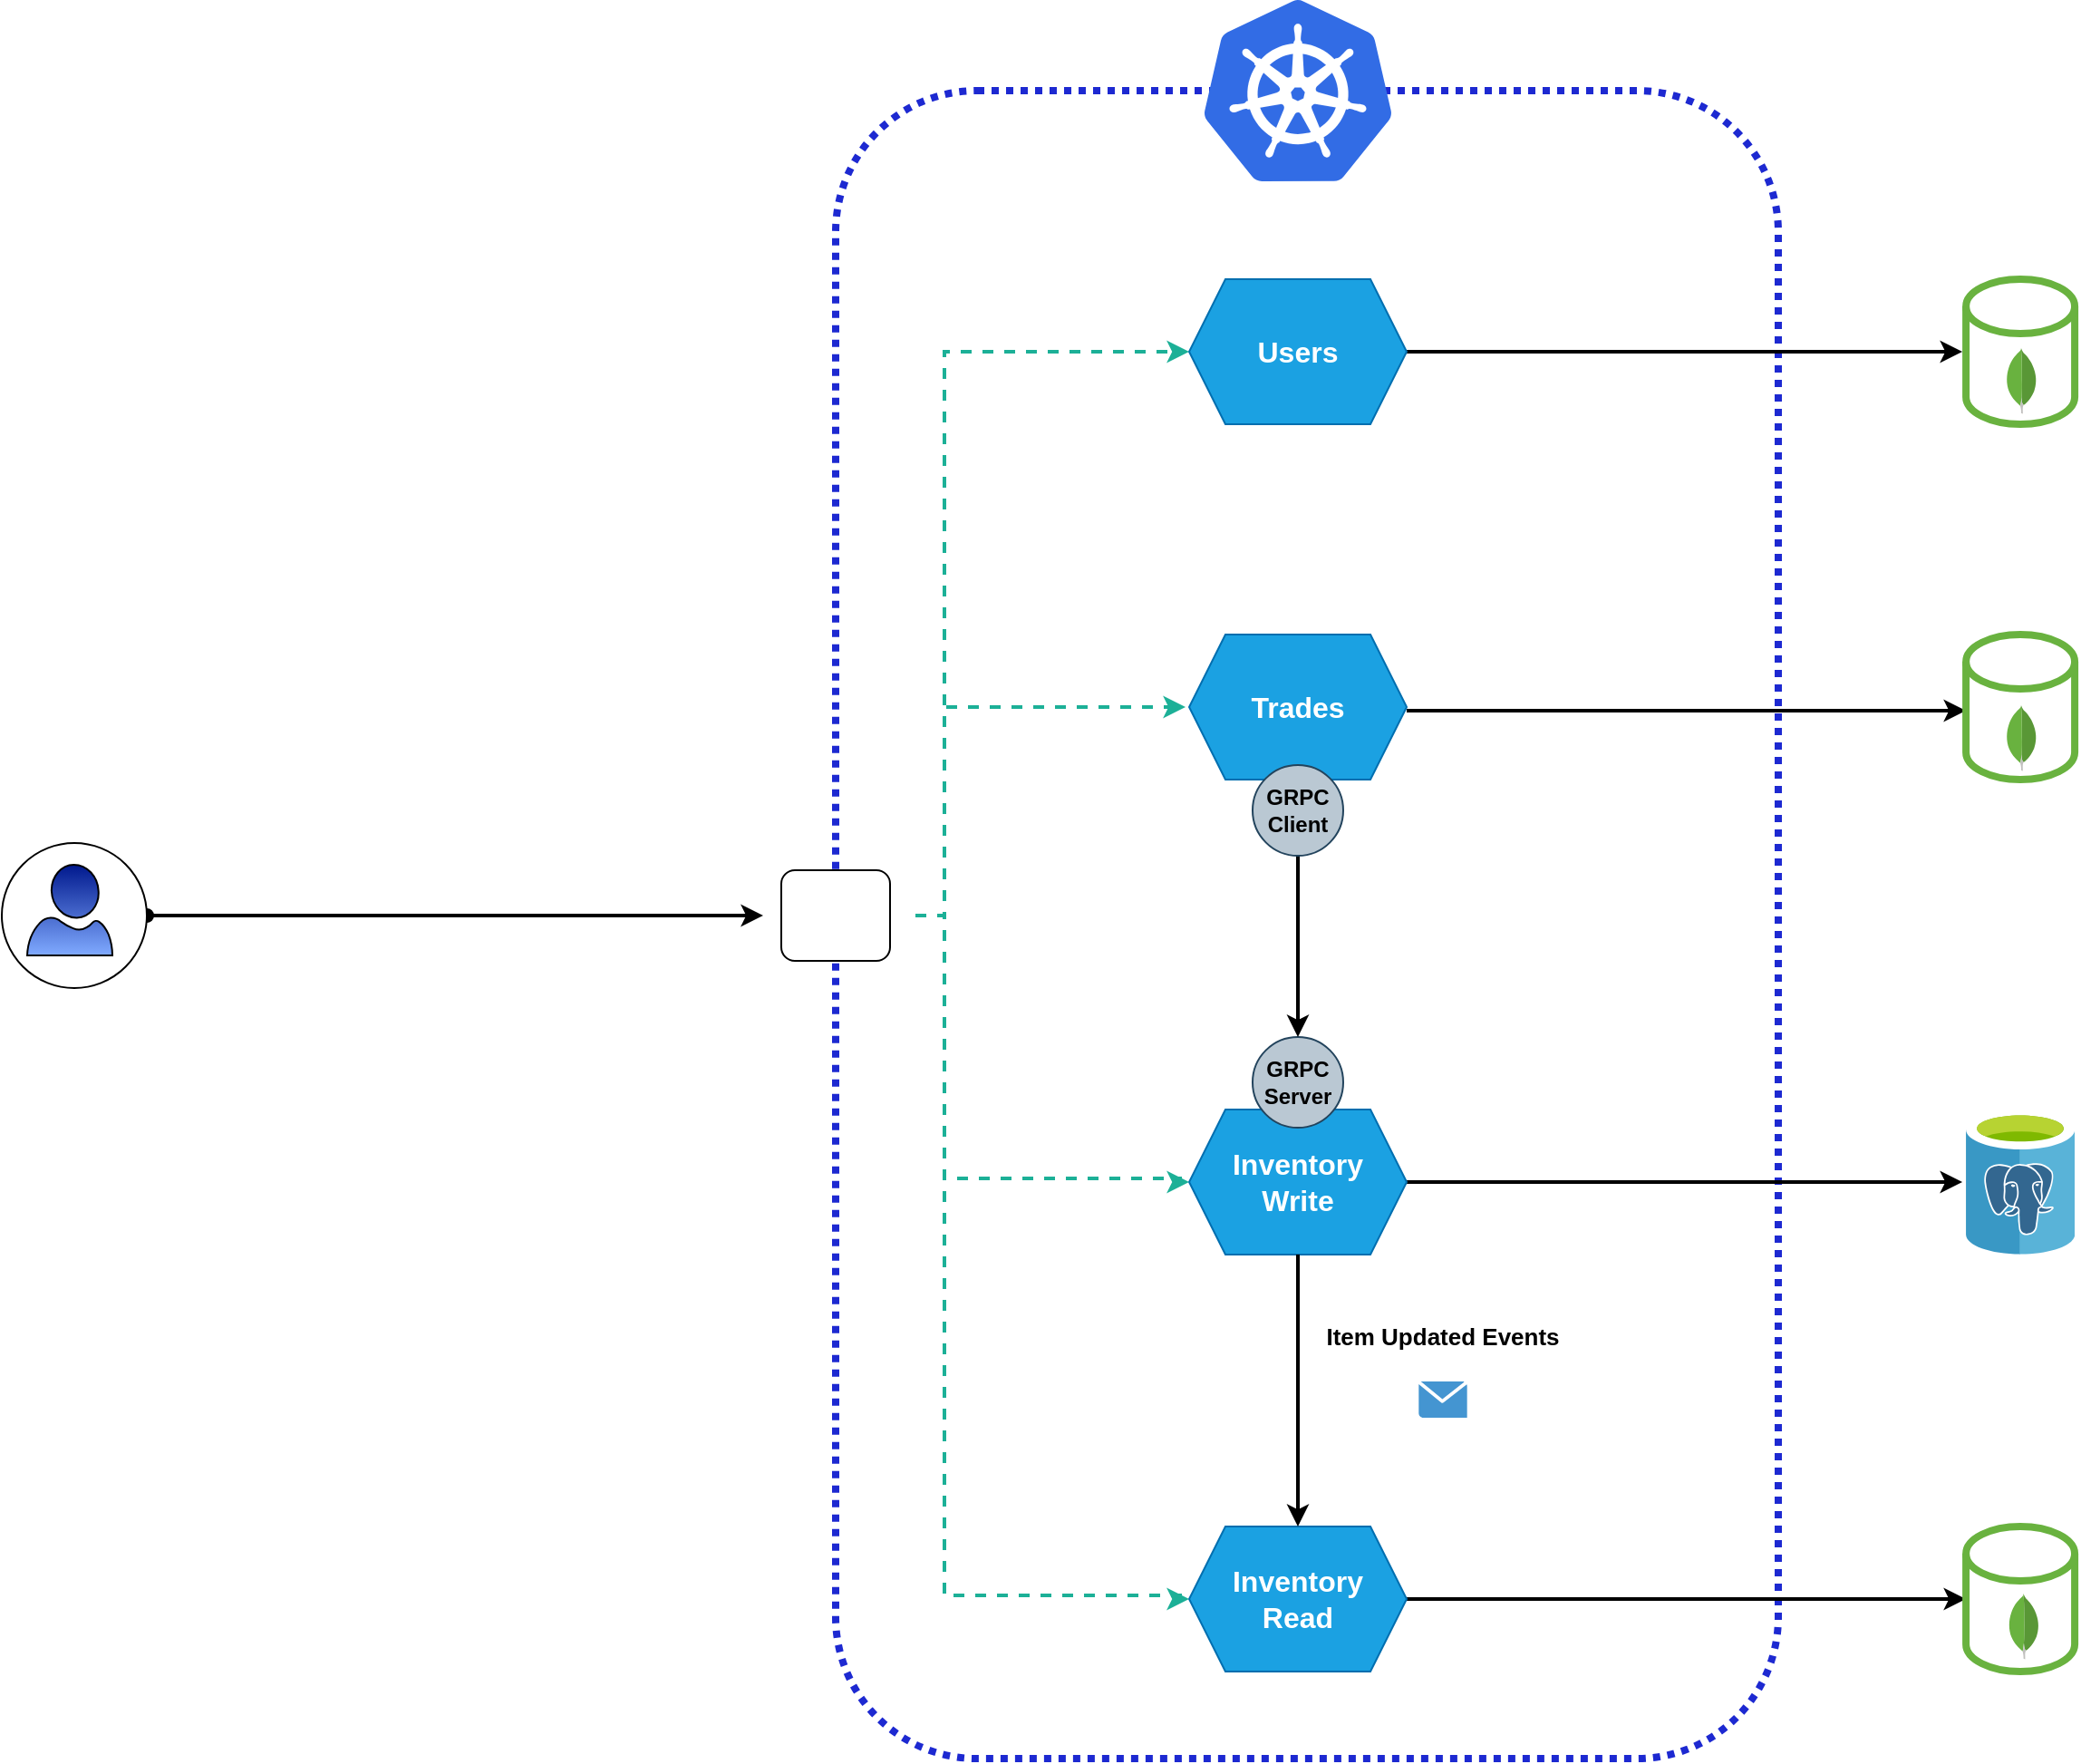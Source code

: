 <mxfile version="14.9.5" type="device"><diagram id="OV_oqk8nLL00V7bC4R4S" name="Page-1"><mxGraphModel dx="2912" dy="794" grid="1" gridSize="10" guides="1" tooltips="1" connect="1" arrows="1" fold="1" page="1" pageScale="1" pageWidth="850" pageHeight="1100" math="0" shadow="0"><root><mxCell id="0"/><mxCell id="1" parent="0"/><mxCell id="5NUZho7zxTxa5QZaJ8Wq-13" value="" style="rounded=1;whiteSpace=wrap;html=1;labelBackgroundColor=#FF6E26;sketch=0;fontColor=#FF6229;strokeWidth=4;dashed=1;fillColor=none;strokeColor=#1D29D1;dashPattern=1 1;" vertex="1" parent="1"><mxGeometry x="-60" y="90" width="520" height="920" as="geometry"/></mxCell><mxCell id="5NUZho7zxTxa5QZaJ8Wq-59" value="" style="rounded=1;whiteSpace=wrap;html=1;labelBackgroundColor=none;sketch=0;fontFamily=Tahoma;fontSize=55;fontColor=#FFFFFF;strokeColor=#000000;strokeWidth=1;gradientColor=none;gradientDirection=south;" vertex="1" parent="1"><mxGeometry x="-90" y="520" width="60" height="50" as="geometry"/></mxCell><mxCell id="5NUZho7zxTxa5QZaJ8Wq-41" style="edgeStyle=orthogonalEdgeStyle;rounded=0;orthogonalLoop=1;jettySize=auto;html=1;fontColor=#FF6229;targetPerimeterSpacing=2;strokeColor=#000000;strokeWidth=2;" edge="1" parent="1" source="2" target="5NUZho7zxTxa5QZaJ8Wq-40"><mxGeometry relative="1" as="geometry"/></mxCell><mxCell id="2" value="&lt;font style=&quot;font-size: 16px&quot;&gt;Inventory&lt;br&gt;Write&lt;br&gt;&lt;/font&gt;" style="shape=hexagon;perimeter=hexagonPerimeter2;whiteSpace=wrap;html=1;fixedSize=1;fillColor=#1ba1e2;strokeColor=#006EAF;fontColor=#ffffff;fontStyle=1;" parent="1" vertex="1"><mxGeometry x="135.01" y="652" width="120" height="80" as="geometry"/></mxCell><mxCell id="5NUZho7zxTxa5QZaJ8Wq-39" style="edgeStyle=orthogonalEdgeStyle;rounded=0;orthogonalLoop=1;jettySize=auto;html=1;entryX=0;entryY=0.5;entryDx=0;entryDy=0;entryPerimeter=0;fontColor=#FF6229;targetPerimeterSpacing=2;strokeColor=#000000;strokeWidth=2;" edge="1" parent="1" source="3" target="5NUZho7zxTxa5QZaJ8Wq-37"><mxGeometry relative="1" as="geometry"/></mxCell><mxCell id="3" value="&lt;span style=&quot;font-size: 16px&quot;&gt;Inventory&lt;br&gt;Read&lt;br&gt;&lt;/span&gt;" style="shape=hexagon;perimeter=hexagonPerimeter2;whiteSpace=wrap;html=1;fixedSize=1;fillColor=#1ba1e2;strokeColor=#006EAF;fontColor=#ffffff;fontStyle=1;" parent="1" vertex="1"><mxGeometry x="135" y="882" width="120" height="80" as="geometry"/></mxCell><mxCell id="5NUZho7zxTxa5QZaJ8Wq-43" style="edgeStyle=orthogonalEdgeStyle;rounded=0;orthogonalLoop=1;jettySize=auto;html=1;fontColor=#FF6229;targetPerimeterSpacing=2;strokeColor=#000000;strokeWidth=2;" edge="1" parent="1" source="4" target="5NUZho7zxTxa5QZaJ8Wq-30"><mxGeometry relative="1" as="geometry"/></mxCell><mxCell id="4" value="&lt;font style=&quot;font-size: 16px&quot;&gt;Users&lt;/font&gt;" style="shape=hexagon;perimeter=hexagonPerimeter2;whiteSpace=wrap;html=1;fixedSize=1;fillColor=#1ba1e2;strokeColor=#006EAF;fontColor=#ffffff;fontStyle=1" parent="1" vertex="1"><mxGeometry x="135.0" y="194" width="120" height="80" as="geometry"/></mxCell><mxCell id="5NUZho7zxTxa5QZaJ8Wq-35" style="edgeStyle=orthogonalEdgeStyle;rounded=0;orthogonalLoop=1;jettySize=auto;html=1;entryX=0;entryY=0.5;entryDx=0;entryDy=0;entryPerimeter=0;fontColor=#FF6229;targetPerimeterSpacing=2;strokeColor=#000000;strokeWidth=2;" edge="1" parent="1"><mxGeometry relative="1" as="geometry"><mxPoint x="255.01" y="432" as="sourcePoint"/><mxPoint x="563.55" y="432" as="targetPoint"/></mxGeometry></mxCell><mxCell id="5" value="&lt;font style=&quot;font-size: 16px&quot;&gt;Trades&lt;br&gt;&lt;/font&gt;" style="shape=hexagon;perimeter=hexagonPerimeter2;whiteSpace=wrap;html=1;fixedSize=1;fillColor=#1ba1e2;strokeColor=#006EAF;fontColor=#ffffff;fontStyle=1;" parent="1" vertex="1"><mxGeometry x="135.01" y="390" width="120" height="80" as="geometry"/></mxCell><mxCell id="7" value="&lt;font color=&quot;#000000&quot;&gt;&lt;b&gt;GRPC&lt;br&gt;Server&lt;/b&gt;&lt;/font&gt;" style="ellipse;whiteSpace=wrap;html=1;aspect=fixed;fillColor=#bac8d3;strokeColor=#23445d;" parent="1" vertex="1"><mxGeometry x="170" y="612" width="50" height="50" as="geometry"/></mxCell><mxCell id="9" style="edgeStyle=orthogonalEdgeStyle;rounded=0;orthogonalLoop=1;jettySize=auto;html=1;strokeWidth=2;" parent="1" source="8" target="7" edge="1"><mxGeometry relative="1" as="geometry"/></mxCell><mxCell id="8" value="&lt;font color=&quot;#000000&quot;&gt;&lt;b&gt;GRPC&lt;br&gt;Client&lt;/b&gt;&lt;/font&gt;" style="ellipse;whiteSpace=wrap;html=1;aspect=fixed;fillColor=#bac8d3;strokeColor=#23445d;" parent="1" vertex="1"><mxGeometry x="170" y="462" width="50" height="50" as="geometry"/></mxCell><mxCell id="5NUZho7zxTxa5QZaJ8Wq-44" style="edgeStyle=orthogonalEdgeStyle;rounded=0;orthogonalLoop=1;jettySize=auto;html=1;fontColor=#FF6229;targetPerimeterSpacing=2;strokeWidth=2;fillColor=#ffff88;dashed=1;strokeColor=#1CB097;entryX=0;entryY=0.5;entryDx=0;entryDy=0;" edge="1" parent="1" source="5NUZho7zxTxa5QZaJ8Wq-11" target="4"><mxGeometry relative="1" as="geometry"><Array as="points"><mxPoint y="545"/><mxPoint y="234"/></Array></mxGeometry></mxCell><mxCell id="5NUZho7zxTxa5QZaJ8Wq-45" style="edgeStyle=orthogonalEdgeStyle;rounded=0;orthogonalLoop=1;jettySize=auto;html=1;fontColor=#FF6229;targetPerimeterSpacing=2;strokeWidth=2;strokeColor=#1CB097;dashed=1;" edge="1" parent="1" source="5NUZho7zxTxa5QZaJ8Wq-11" target="5"><mxGeometry relative="1" as="geometry"><Array as="points"><mxPoint y="545"/><mxPoint y="430"/></Array></mxGeometry></mxCell><mxCell id="5NUZho7zxTxa5QZaJ8Wq-46" style="edgeStyle=orthogonalEdgeStyle;rounded=0;orthogonalLoop=1;jettySize=auto;html=1;entryX=0;entryY=0.5;entryDx=0;entryDy=0;fontColor=#FF6229;targetPerimeterSpacing=2;strokeWidth=2;strokeColor=#1CB097;dashed=1;" edge="1" parent="1" source="5NUZho7zxTxa5QZaJ8Wq-11" target="2"><mxGeometry relative="1" as="geometry"><Array as="points"><mxPoint y="545"/><mxPoint y="690"/><mxPoint x="130" y="690"/><mxPoint x="130" y="692"/></Array></mxGeometry></mxCell><mxCell id="5NUZho7zxTxa5QZaJ8Wq-47" style="edgeStyle=orthogonalEdgeStyle;rounded=0;orthogonalLoop=1;jettySize=auto;html=1;entryX=0;entryY=0.5;entryDx=0;entryDy=0;fontColor=#FF6229;targetPerimeterSpacing=2;strokeWidth=2;strokeColor=#1CB097;dashed=1;" edge="1" parent="1" source="5NUZho7zxTxa5QZaJ8Wq-11" target="3"><mxGeometry relative="1" as="geometry"><Array as="points"><mxPoint y="545"/><mxPoint y="920"/><mxPoint x="130" y="920"/><mxPoint x="130" y="922"/></Array></mxGeometry></mxCell><mxCell id="5NUZho7zxTxa5QZaJ8Wq-11" value="" style="shape=image;html=1;verticalAlign=top;verticalLabelPosition=bottom;labelBackgroundColor=#ffffff;imageAspect=0;aspect=fixed;image=https://cdn4.iconfinder.com/data/icons/logos-brands-5/24/nginx-128.png;sketch=0;fontColor=#FF6229;strokeWidth=14;" vertex="1" parent="1"><mxGeometry x="-104" y="501" width="88" height="88" as="geometry"/></mxCell><mxCell id="5NUZho7zxTxa5QZaJ8Wq-16" value="" style="shadow=0;dashed=0;html=1;strokeColor=none;fillColor=#4495D1;labelPosition=center;verticalLabelPosition=bottom;verticalAlign=top;align=center;outlineConnect=0;shape=mxgraph.veeam.2d.letter;dashPattern=1 1;labelBackgroundColor=#FF6E26;sketch=0;fontColor=#FF6229;" vertex="1" parent="1"><mxGeometry x="261.66" y="802" width="26.67" height="20" as="geometry"/></mxCell><mxCell id="5NUZho7zxTxa5QZaJ8Wq-20" value="Item Updated Events" style="text;html=1;align=center;verticalAlign=middle;whiteSpace=wrap;rounded=0;dashed=1;dashPattern=1 1;labelBackgroundColor=none;sketch=0;fontStyle=1;fontSize=13;" vertex="1" parent="1"><mxGeometry x="199.99" y="762" width="150" height="30" as="geometry"/></mxCell><mxCell id="5NUZho7zxTxa5QZaJ8Wq-24" value="" style="endArrow=classic;html=1;fontColor=#FF6229;strokeWidth=2;" edge="1" parent="1" source="2" target="3"><mxGeometry width="50" height="50" relative="1" as="geometry"><mxPoint x="200" y="812" as="sourcePoint"/><mxPoint x="250" y="762" as="targetPoint"/></mxGeometry></mxCell><mxCell id="5NUZho7zxTxa5QZaJ8Wq-30" value="" style="shape=cylinder3;whiteSpace=wrap;html=1;boundedLbl=1;backgroundOutline=1;size=15;labelBackgroundColor=none;sketch=0;fontColor=#FF6229;strokeWidth=4;strokeColor=#69b23f;" vertex="1" parent="1"><mxGeometry x="563.55" y="194" width="60" height="80" as="geometry"/></mxCell><mxCell id="5NUZho7zxTxa5QZaJ8Wq-29" value="" style="dashed=0;outlineConnect=0;html=1;align=center;labelPosition=center;verticalLabelPosition=bottom;verticalAlign=top;shape=mxgraph.weblogos.mongodb;dashPattern=1 1;labelBackgroundColor=none;sketch=0;fontColor=#FF6229;strokeColor=#1D29D1;strokeWidth=4;fillColor=none;" vertex="1" parent="1"><mxGeometry x="585.55" y="232" width="17.3" height="36.2" as="geometry"/></mxCell><mxCell id="5NUZho7zxTxa5QZaJ8Wq-33" value="" style="shape=cylinder3;whiteSpace=wrap;html=1;boundedLbl=1;backgroundOutline=1;size=15;labelBackgroundColor=none;sketch=0;fontColor=#FF6229;strokeWidth=4;strokeColor=#69b23f;" vertex="1" parent="1"><mxGeometry x="563.55" y="390" width="60" height="80" as="geometry"/></mxCell><mxCell id="5NUZho7zxTxa5QZaJ8Wq-34" value="" style="dashed=0;outlineConnect=0;html=1;align=center;labelPosition=center;verticalLabelPosition=bottom;verticalAlign=top;shape=mxgraph.weblogos.mongodb;dashPattern=1 1;labelBackgroundColor=none;sketch=0;fontColor=#FF6229;strokeColor=#1D29D1;strokeWidth=4;fillColor=none;" vertex="1" parent="1"><mxGeometry x="585.55" y="429" width="17.3" height="36.2" as="geometry"/></mxCell><mxCell id="5NUZho7zxTxa5QZaJ8Wq-37" value="" style="shape=cylinder3;whiteSpace=wrap;html=1;boundedLbl=1;backgroundOutline=1;size=15;labelBackgroundColor=none;sketch=0;fontColor=#FF6229;strokeWidth=4;strokeColor=#69b23f;" vertex="1" parent="1"><mxGeometry x="563.55" y="882" width="60" height="80" as="geometry"/></mxCell><mxCell id="5NUZho7zxTxa5QZaJ8Wq-38" value="" style="dashed=0;outlineConnect=0;html=1;align=center;labelPosition=center;verticalLabelPosition=bottom;verticalAlign=top;shape=mxgraph.weblogos.mongodb;dashPattern=1 1;labelBackgroundColor=none;sketch=0;fontColor=#FF6229;strokeColor=#1D29D1;strokeWidth=4;fillColor=none;" vertex="1" parent="1"><mxGeometry x="586.85" y="919" width="17.3" height="36.2" as="geometry"/></mxCell><mxCell id="5NUZho7zxTxa5QZaJ8Wq-40" value="" style="html=1;points=[];align=center;image;fontSize=12;image=img/lib/mscae/Azure_Database_for_PostgreSQL_servers.svg;labelBackgroundColor=none;sketch=0;fontColor=#FF6229;strokeColor=#69b23f;strokeWidth=4;fillColor=#ffffff;" vertex="1" parent="1"><mxGeometry x="563.55" y="652" width="60" height="80" as="geometry"/></mxCell><mxCell id="5NUZho7zxTxa5QZaJ8Wq-42" value="" style="aspect=fixed;html=1;points=[];align=center;image;fontSize=12;image=img/lib/mscae/Kubernetes.svg;labelBackgroundColor=none;sketch=0;fontColor=#FF6229;strokeColor=#69b23f;strokeWidth=4;fillColor=#ffffff;" vertex="1" parent="1"><mxGeometry x="142.92" y="40" width="104.17" height="100" as="geometry"/></mxCell><mxCell id="5NUZho7zxTxa5QZaJ8Wq-52" style="edgeStyle=orthogonalEdgeStyle;rounded=0;orthogonalLoop=1;jettySize=auto;html=1;fontColor=#FF6229;startArrow=oval;startFill=1;targetPerimeterSpacing=2;strokeWidth=2;" edge="1" parent="1" source="5NUZho7zxTxa5QZaJ8Wq-51"><mxGeometry relative="1" as="geometry"><mxPoint x="-100" y="545" as="targetPoint"/></mxGeometry></mxCell><mxCell id="5NUZho7zxTxa5QZaJ8Wq-51" value="" style="ellipse;whiteSpace=wrap;html=1;aspect=fixed;labelBackgroundColor=none;sketch=0;fontColor=#FF6229;strokeWidth=1;gradientDirection=south;" vertex="1" parent="1"><mxGeometry x="-520" y="505" width="80" height="80" as="geometry"/></mxCell><mxCell id="5NUZho7zxTxa5QZaJ8Wq-50" value="" style="aspect=fixed;pointerEvents=1;shadow=0;dashed=0;html=1;labelPosition=center;verticalLabelPosition=bottom;verticalAlign=top;align=center;fillColor=#00188D;shape=mxgraph.azure.user;labelBackgroundColor=none;sketch=0;fontColor=#FF6229;gradientDirection=south;gradientColor=#80AAFF;" vertex="1" parent="1"><mxGeometry x="-506" y="517" width="47" height="50" as="geometry"/></mxCell></root></mxGraphModel></diagram></mxfile>